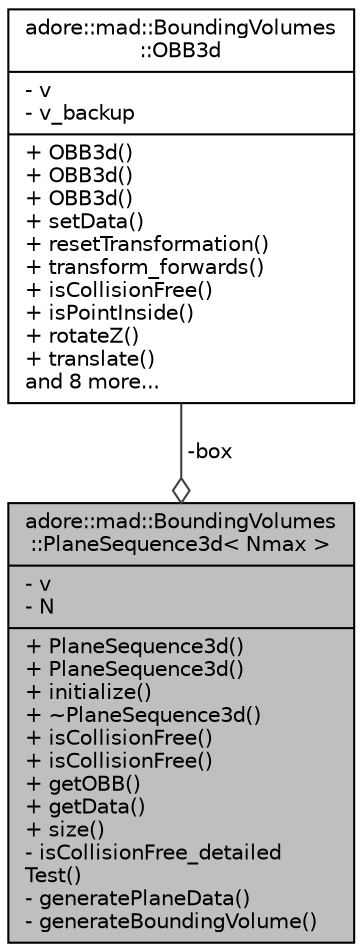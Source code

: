 digraph "adore::mad::BoundingVolumes::PlaneSequence3d&lt; Nmax &gt;"
{
 // LATEX_PDF_SIZE
  edge [fontname="Helvetica",fontsize="10",labelfontname="Helvetica",labelfontsize="10"];
  node [fontname="Helvetica",fontsize="10",shape=record];
  Node1 [label="{adore::mad::BoundingVolumes\l::PlaneSequence3d\< Nmax \>\n|- v\l- N\l|+ PlaneSequence3d()\l+ PlaneSequence3d()\l+ initialize()\l+ ~PlaneSequence3d()\l+ isCollisionFree()\l+ isCollisionFree()\l+ getOBB()\l+ getData()\l+ size()\l- isCollisionFree_detailed\lTest()\l- generatePlaneData()\l- generateBoundingVolume()\l}",height=0.2,width=0.4,color="black", fillcolor="grey75", style="filled", fontcolor="black",tooltip=" "];
  Node2 -> Node1 [color="grey25",fontsize="10",style="solid",label=" -box" ,arrowhead="odiamond",fontname="Helvetica"];
  Node2 [label="{adore::mad::BoundingVolumes\l::OBB3d\n|- v\l- v_backup\l|+ OBB3d()\l+ OBB3d()\l+ OBB3d()\l+ setData()\l+ resetTransformation()\l+ transform_forwards()\l+ isCollisionFree()\l+ isPointInside()\l+ rotateZ()\l+ translate()\land 8 more...\l}",height=0.2,width=0.4,color="black", fillcolor="white", style="filled",URL="$classadore_1_1mad_1_1BoundingVolumes_1_1OBB3d.html",tooltip=" "];
}
